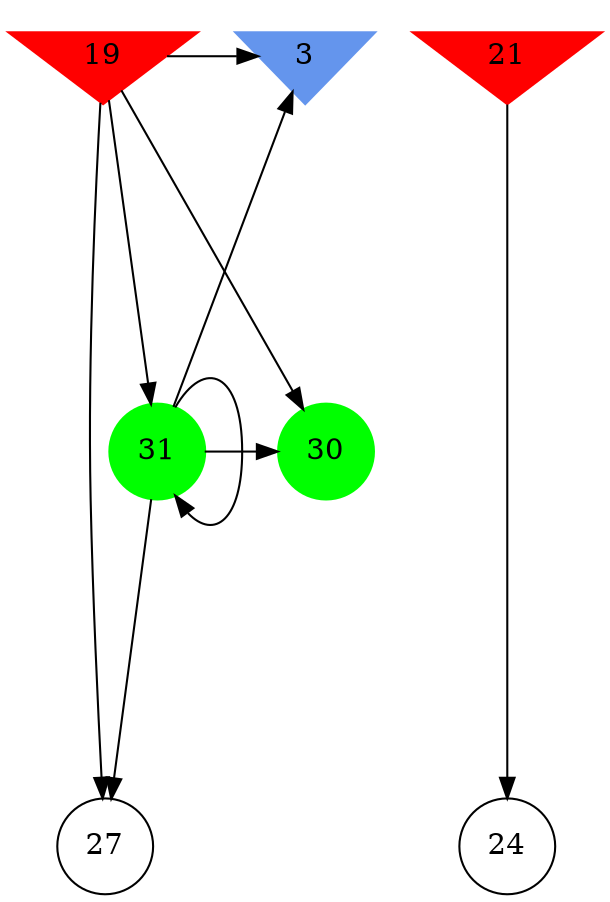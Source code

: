 digraph brain {
	ranksep=2.0;
	3 [shape=invtriangle,style=filled,color=cornflowerblue];
	19 [shape=invtriangle,style=filled,color=red];
	21 [shape=invtriangle,style=filled,color=red];
	24 [shape=circle,color=black];
	27 [shape=circle,color=black];
	30 [shape=circle,style=filled,color=green];
	31 [shape=circle,style=filled,color=green];
	19	->	30;
	19	->	27;
	19	->	31;
	19	->	3;
	31	->	30;
	31	->	27;
	31	->	31;
	31	->	3;
	21	->	24;
	{ rank=same; 3; 19; 21; }
	{ rank=same; 24; 27; }
	{ rank=same; 30; 31; }
}
